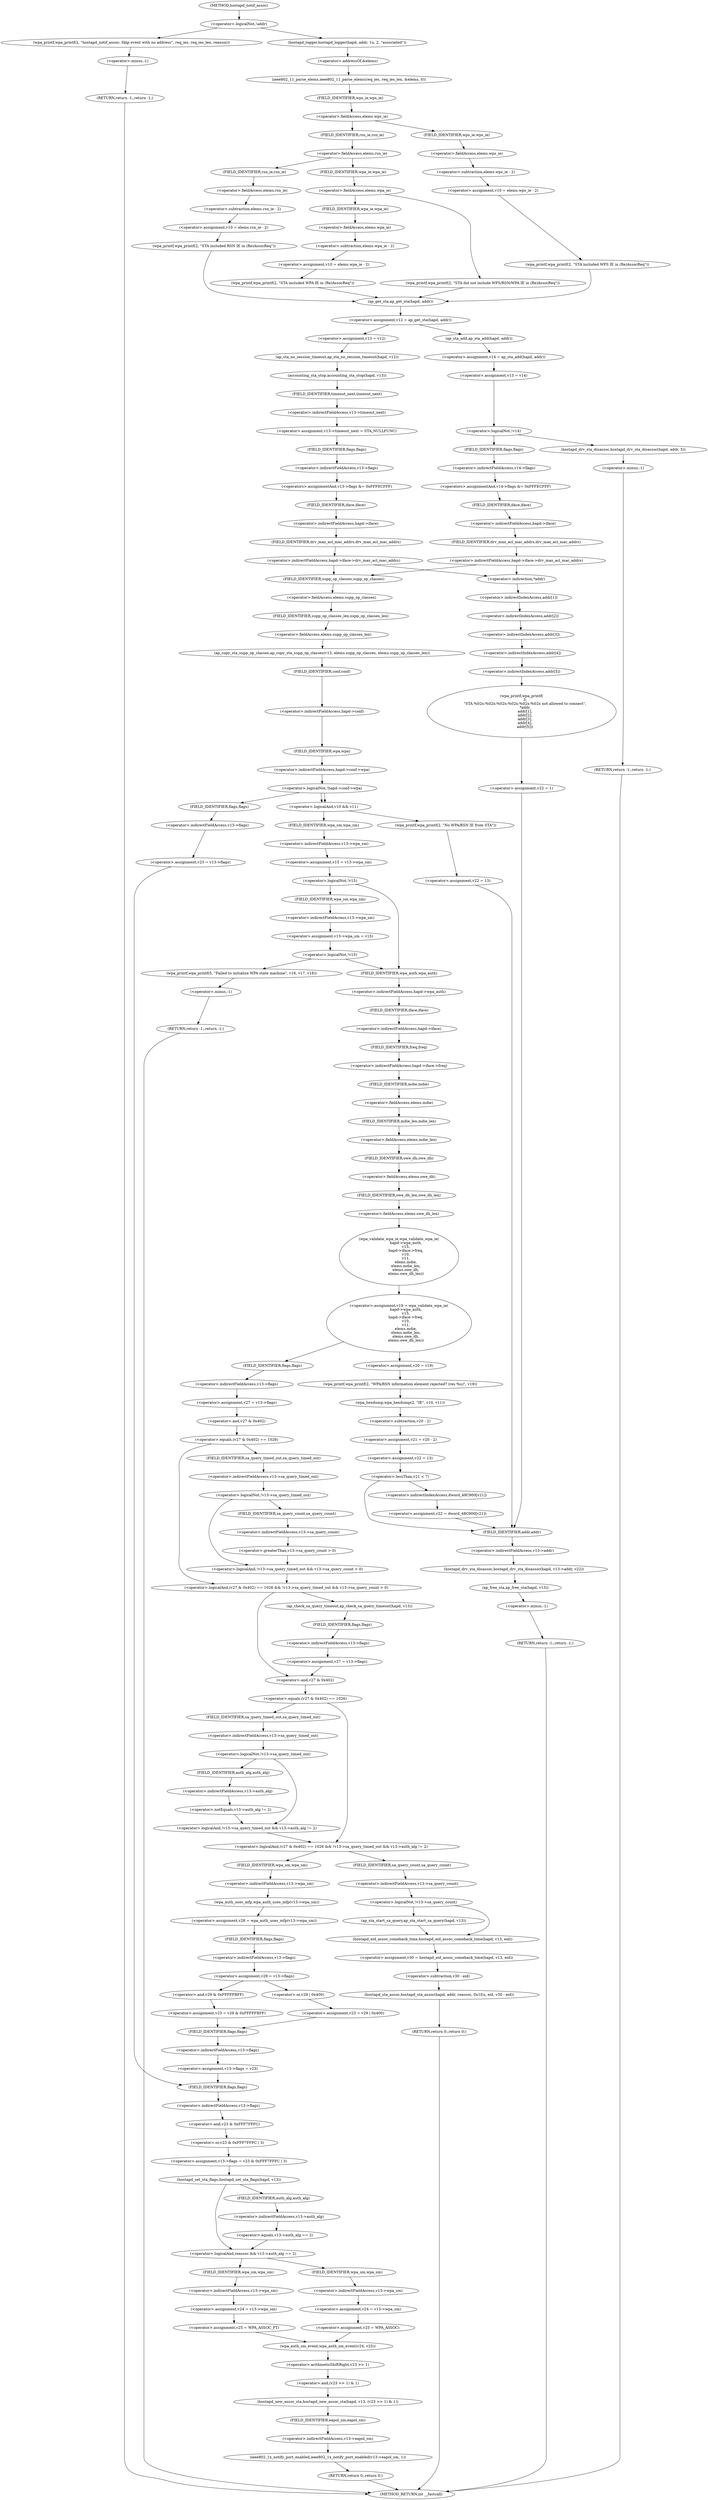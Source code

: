 digraph hostapd_notif_assoc {  
"1000153" [label = "(<operator>.logicalNot,!addr)" ]
"1000156" [label = "(wpa_printf,wpa_printf(2, \"hostapd_notif_assoc: Skip event with no address\", req_ies, req_ies_len, reassoc))" ]
"1000162" [label = "(RETURN,return -1;,return -1;)" ]
"1000163" [label = "(<operator>.minus,-1)" ]
"1000165" [label = "(hostapd_logger,hostapd_logger(hapd, addr, 1u, 2, \"associated\"))" ]
"1000171" [label = "(ieee802_11_parse_elems,ieee802_11_parse_elems(req_ies, req_ies_len, &elems, 0))" ]
"1000174" [label = "(<operator>.addressOf,&elems)" ]
"1000178" [label = "(<operator>.fieldAccess,elems.wps_ie)" ]
"1000180" [label = "(FIELD_IDENTIFIER,wps_ie,wps_ie)" ]
"1000182" [label = "(<operator>.assignment,v10 = elems.wps_ie - 2)" ]
"1000184" [label = "(<operator>.subtraction,elems.wps_ie - 2)" ]
"1000185" [label = "(<operator>.fieldAccess,elems.wps_ie)" ]
"1000187" [label = "(FIELD_IDENTIFIER,wps_ie,wps_ie)" ]
"1000190" [label = "(wpa_printf,wpa_printf(2, \"STA included WPS IE in (Re)AssocReq\"))" ]
"1000195" [label = "(<operator>.fieldAccess,elems.rsn_ie)" ]
"1000197" [label = "(FIELD_IDENTIFIER,rsn_ie,rsn_ie)" ]
"1000199" [label = "(<operator>.assignment,v10 = elems.rsn_ie - 2)" ]
"1000201" [label = "(<operator>.subtraction,elems.rsn_ie - 2)" ]
"1000202" [label = "(<operator>.fieldAccess,elems.rsn_ie)" ]
"1000204" [label = "(FIELD_IDENTIFIER,rsn_ie,rsn_ie)" ]
"1000207" [label = "(wpa_printf,wpa_printf(2, \"STA included RSN IE in (Re)AssocReq\"))" ]
"1000212" [label = "(<operator>.fieldAccess,elems.wpa_ie)" ]
"1000214" [label = "(FIELD_IDENTIFIER,wpa_ie,wpa_ie)" ]
"1000216" [label = "(<operator>.assignment,v10 = elems.wpa_ie - 2)" ]
"1000218" [label = "(<operator>.subtraction,elems.wpa_ie - 2)" ]
"1000219" [label = "(<operator>.fieldAccess,elems.wpa_ie)" ]
"1000221" [label = "(FIELD_IDENTIFIER,wpa_ie,wpa_ie)" ]
"1000224" [label = "(wpa_printf,wpa_printf(2, \"STA included WPA IE in (Re)AssocReq\"))" ]
"1000230" [label = "(wpa_printf,wpa_printf(2, \"STA did not include WPS/RSN/WPA IE in (Re)AssocReq\"))" ]
"1000234" [label = "(<operator>.assignment,v12 = ap_get_sta(hapd, addr))" ]
"1000236" [label = "(ap_get_sta,ap_get_sta(hapd, addr))" ]
"1000242" [label = "(<operator>.assignment,v13 = v12)" ]
"1000245" [label = "(ap_sta_no_session_timeout,ap_sta_no_session_timeout(hapd, v12))" ]
"1000248" [label = "(accounting_sta_stop,accounting_sta_stop(hapd, v13))" ]
"1000251" [label = "(<operator>.assignment,v13->timeout_next = STA_NULLFUNC)" ]
"1000252" [label = "(<operator>.indirectFieldAccess,v13->timeout_next)" ]
"1000254" [label = "(FIELD_IDENTIFIER,timeout_next,timeout_next)" ]
"1000256" [label = "(<operators>.assignmentAnd,v13->flags &= 0xFFFECFFF)" ]
"1000257" [label = "(<operator>.indirectFieldAccess,v13->flags)" ]
"1000259" [label = "(FIELD_IDENTIFIER,flags,flags)" ]
"1000262" [label = "(<operator>.indirectFieldAccess,hapd->iface->drv_max_acl_mac_addrs)" ]
"1000263" [label = "(<operator>.indirectFieldAccess,hapd->iface)" ]
"1000265" [label = "(FIELD_IDENTIFIER,iface,iface)" ]
"1000266" [label = "(FIELD_IDENTIFIER,drv_max_acl_mac_addrs,drv_max_acl_mac_addrs)" ]
"1000270" [label = "(<operator>.assignment,v14 = ap_sta_add(hapd, addr))" ]
"1000272" [label = "(ap_sta_add,ap_sta_add(hapd, addr))" ]
"1000275" [label = "(<operator>.assignment,v13 = v14)" ]
"1000279" [label = "(<operator>.logicalNot,!v14)" ]
"1000282" [label = "(hostapd_drv_sta_disassoc,hostapd_drv_sta_disassoc(hapd, addr, 5))" ]
"1000286" [label = "(RETURN,return -1;,return -1;)" ]
"1000287" [label = "(<operator>.minus,-1)" ]
"1000289" [label = "(<operators>.assignmentAnd,v14->flags &= 0xFFFECFFF)" ]
"1000290" [label = "(<operator>.indirectFieldAccess,v14->flags)" ]
"1000292" [label = "(FIELD_IDENTIFIER,flags,flags)" ]
"1000295" [label = "(<operator>.indirectFieldAccess,hapd->iface->drv_max_acl_mac_addrs)" ]
"1000296" [label = "(<operator>.indirectFieldAccess,hapd->iface)" ]
"1000298" [label = "(FIELD_IDENTIFIER,iface,iface)" ]
"1000299" [label = "(FIELD_IDENTIFIER,drv_max_acl_mac_addrs,drv_max_acl_mac_addrs)" ]
"1000302" [label = "(wpa_printf,wpa_printf(\n      3,\n      \"STA %02x:%02x:%02x:%02x:%02x:%02x not allowed to connect\",\n      *addr,\n      addr[1],\n      addr[2],\n      addr[3],\n      addr[4],\n      addr[5]))" ]
"1000305" [label = "(<operator>.indirection,*addr)" ]
"1000307" [label = "(<operator>.indirectIndexAccess,addr[1])" ]
"1000310" [label = "(<operator>.indirectIndexAccess,addr[2])" ]
"1000313" [label = "(<operator>.indirectIndexAccess,addr[3])" ]
"1000316" [label = "(<operator>.indirectIndexAccess,addr[4])" ]
"1000319" [label = "(<operator>.indirectIndexAccess,addr[5])" ]
"1000322" [label = "(<operator>.assignment,v22 = 1)" ]
"1000327" [label = "(ap_copy_sta_supp_op_classes,ap_copy_sta_supp_op_classes(v13, elems.supp_op_classes, elems.supp_op_classes_len))" ]
"1000329" [label = "(<operator>.fieldAccess,elems.supp_op_classes)" ]
"1000331" [label = "(FIELD_IDENTIFIER,supp_op_classes,supp_op_classes)" ]
"1000332" [label = "(<operator>.fieldAccess,elems.supp_op_classes_len)" ]
"1000334" [label = "(FIELD_IDENTIFIER,supp_op_classes_len,supp_op_classes_len)" ]
"1000336" [label = "(<operator>.logicalNot,!hapd->conf->wpa)" ]
"1000337" [label = "(<operator>.indirectFieldAccess,hapd->conf->wpa)" ]
"1000338" [label = "(<operator>.indirectFieldAccess,hapd->conf)" ]
"1000340" [label = "(FIELD_IDENTIFIER,conf,conf)" ]
"1000341" [label = "(FIELD_IDENTIFIER,wpa,wpa)" ]
"1000343" [label = "(<operator>.assignment,v23 = v13->flags)" ]
"1000345" [label = "(<operator>.indirectFieldAccess,v13->flags)" ]
"1000347" [label = "(FIELD_IDENTIFIER,flags,flags)" ]
"1000350" [label = "(<operator>.logicalAnd,v10 && v11)" ]
"1000354" [label = "(<operator>.assignment,v15 = v13->wpa_sm)" ]
"1000356" [label = "(<operator>.indirectFieldAccess,v13->wpa_sm)" ]
"1000358" [label = "(FIELD_IDENTIFIER,wpa_sm,wpa_sm)" ]
"1000360" [label = "(<operator>.logicalNot,!v15)" ]
"1000363" [label = "(<operator>.assignment,v13->wpa_sm = v15)" ]
"1000364" [label = "(<operator>.indirectFieldAccess,v13->wpa_sm)" ]
"1000366" [label = "(FIELD_IDENTIFIER,wpa_sm,wpa_sm)" ]
"1000369" [label = "(<operator>.logicalNot,!v15)" ]
"1000372" [label = "(wpa_printf,wpa_printf(5, \"Failed to initialize WPA state machine\", v16, v17, v18))" ]
"1000378" [label = "(RETURN,return -1;,return -1;)" ]
"1000379" [label = "(<operator>.minus,-1)" ]
"1000381" [label = "(<operator>.assignment,v19 = wpa_validate_wpa_ie(\n            hapd->wpa_auth,\n            v15,\n            hapd->iface->freq,\n            v10,\n            v11,\n            elems.mdie,\n            elems.mdie_len,\n            elems.owe_dh,\n            elems.owe_dh_len))" ]
"1000383" [label = "(wpa_validate_wpa_ie,wpa_validate_wpa_ie(\n            hapd->wpa_auth,\n            v15,\n            hapd->iface->freq,\n            v10,\n            v11,\n            elems.mdie,\n            elems.mdie_len,\n            elems.owe_dh,\n            elems.owe_dh_len))" ]
"1000384" [label = "(<operator>.indirectFieldAccess,hapd->wpa_auth)" ]
"1000386" [label = "(FIELD_IDENTIFIER,wpa_auth,wpa_auth)" ]
"1000388" [label = "(<operator>.indirectFieldAccess,hapd->iface->freq)" ]
"1000389" [label = "(<operator>.indirectFieldAccess,hapd->iface)" ]
"1000391" [label = "(FIELD_IDENTIFIER,iface,iface)" ]
"1000392" [label = "(FIELD_IDENTIFIER,freq,freq)" ]
"1000395" [label = "(<operator>.fieldAccess,elems.mdie)" ]
"1000397" [label = "(FIELD_IDENTIFIER,mdie,mdie)" ]
"1000398" [label = "(<operator>.fieldAccess,elems.mdie_len)" ]
"1000400" [label = "(FIELD_IDENTIFIER,mdie_len,mdie_len)" ]
"1000401" [label = "(<operator>.fieldAccess,elems.owe_dh)" ]
"1000403" [label = "(FIELD_IDENTIFIER,owe_dh,owe_dh)" ]
"1000404" [label = "(<operator>.fieldAccess,elems.owe_dh_len)" ]
"1000406" [label = "(FIELD_IDENTIFIER,owe_dh_len,owe_dh_len)" ]
"1000410" [label = "(<operator>.assignment,v20 = v19)" ]
"1000413" [label = "(wpa_printf,wpa_printf(2, \"WPA/RSN information element rejected? (res %u)\", v19))" ]
"1000417" [label = "(wpa_hexdump,wpa_hexdump(2, \"IE\", v10, v11))" ]
"1000422" [label = "(<operator>.assignment,v21 = v20 - 2)" ]
"1000424" [label = "(<operator>.subtraction,v20 - 2)" ]
"1000427" [label = "(<operator>.assignment,v22 = 13)" ]
"1000431" [label = "(<operator>.lessThan,v21 < 7)" ]
"1000434" [label = "(<operator>.assignment,v22 = dword_48C900[v21])" ]
"1000436" [label = "(<operator>.indirectIndexAccess,dword_48C900[v21])" ]
"1000440" [label = "(<operator>.assignment,v27 = v13->flags)" ]
"1000442" [label = "(<operator>.indirectFieldAccess,v13->flags)" ]
"1000444" [label = "(FIELD_IDENTIFIER,flags,flags)" ]
"1000446" [label = "(<operator>.logicalAnd,(v27 & 0x402) == 1026 && !v13->sa_query_timed_out && v13->sa_query_count > 0)" ]
"1000447" [label = "(<operator>.equals,(v27 & 0x402) == 1026)" ]
"1000448" [label = "(<operator>.and,v27 & 0x402)" ]
"1000452" [label = "(<operator>.logicalAnd,!v13->sa_query_timed_out && v13->sa_query_count > 0)" ]
"1000453" [label = "(<operator>.logicalNot,!v13->sa_query_timed_out)" ]
"1000454" [label = "(<operator>.indirectFieldAccess,v13->sa_query_timed_out)" ]
"1000456" [label = "(FIELD_IDENTIFIER,sa_query_timed_out,sa_query_timed_out)" ]
"1000457" [label = "(<operator>.greaterThan,v13->sa_query_count > 0)" ]
"1000458" [label = "(<operator>.indirectFieldAccess,v13->sa_query_count)" ]
"1000460" [label = "(FIELD_IDENTIFIER,sa_query_count,sa_query_count)" ]
"1000463" [label = "(ap_check_sa_query_timeout,ap_check_sa_query_timeout(hapd, v13))" ]
"1000466" [label = "(<operator>.assignment,v27 = v13->flags)" ]
"1000468" [label = "(<operator>.indirectFieldAccess,v13->flags)" ]
"1000470" [label = "(FIELD_IDENTIFIER,flags,flags)" ]
"1000472" [label = "(<operator>.logicalAnd,(v27 & 0x402) == 1026 && !v13->sa_query_timed_out && v13->auth_alg != 2)" ]
"1000473" [label = "(<operator>.equals,(v27 & 0x402) == 1026)" ]
"1000474" [label = "(<operator>.and,v27 & 0x402)" ]
"1000478" [label = "(<operator>.logicalAnd,!v13->sa_query_timed_out && v13->auth_alg != 2)" ]
"1000479" [label = "(<operator>.logicalNot,!v13->sa_query_timed_out)" ]
"1000480" [label = "(<operator>.indirectFieldAccess,v13->sa_query_timed_out)" ]
"1000482" [label = "(FIELD_IDENTIFIER,sa_query_timed_out,sa_query_timed_out)" ]
"1000483" [label = "(<operator>.notEquals,v13->auth_alg != 2)" ]
"1000484" [label = "(<operator>.indirectFieldAccess,v13->auth_alg)" ]
"1000486" [label = "(FIELD_IDENTIFIER,auth_alg,auth_alg)" ]
"1000490" [label = "(<operator>.logicalNot,!v13->sa_query_count)" ]
"1000491" [label = "(<operator>.indirectFieldAccess,v13->sa_query_count)" ]
"1000493" [label = "(FIELD_IDENTIFIER,sa_query_count,sa_query_count)" ]
"1000494" [label = "(ap_sta_start_sa_query,ap_sta_start_sa_query(hapd, v13))" ]
"1000497" [label = "(<operator>.assignment,v30 = hostapd_eid_assoc_comeback_time(hapd, v13, eid))" ]
"1000499" [label = "(hostapd_eid_assoc_comeback_time,hostapd_eid_assoc_comeback_time(hapd, v13, eid))" ]
"1000503" [label = "(hostapd_sta_assoc,hostapd_sta_assoc(hapd, addr, reassoc, 0x1Eu, eid, v30 - eid))" ]
"1000509" [label = "(<operator>.subtraction,v30 - eid)" ]
"1000512" [label = "(RETURN,return 0;,return 0;)" ]
"1000514" [label = "(<operator>.assignment,v28 = wpa_auth_uses_mfp(v13->wpa_sm))" ]
"1000516" [label = "(wpa_auth_uses_mfp,wpa_auth_uses_mfp(v13->wpa_sm))" ]
"1000517" [label = "(<operator>.indirectFieldAccess,v13->wpa_sm)" ]
"1000519" [label = "(FIELD_IDENTIFIER,wpa_sm,wpa_sm)" ]
"1000520" [label = "(<operator>.assignment,v29 = v13->flags)" ]
"1000522" [label = "(<operator>.indirectFieldAccess,v13->flags)" ]
"1000524" [label = "(FIELD_IDENTIFIER,flags,flags)" ]
"1000527" [label = "(<operator>.assignment,v23 = v29 | 0x400)" ]
"1000529" [label = "(<operator>.or,v29 | 0x400)" ]
"1000533" [label = "(<operator>.assignment,v23 = v29 & 0xFFFFFBFF)" ]
"1000535" [label = "(<operator>.and,v29 & 0xFFFFFBFF)" ]
"1000538" [label = "(<operator>.assignment,v13->flags = v23)" ]
"1000539" [label = "(<operator>.indirectFieldAccess,v13->flags)" ]
"1000541" [label = "(FIELD_IDENTIFIER,flags,flags)" ]
"1000544" [label = "(<operator>.assignment,v13->flags = v23 & 0xFFF7FFFC | 3)" ]
"1000545" [label = "(<operator>.indirectFieldAccess,v13->flags)" ]
"1000547" [label = "(FIELD_IDENTIFIER,flags,flags)" ]
"1000548" [label = "(<operator>.or,v23 & 0xFFF7FFFC | 3)" ]
"1000549" [label = "(<operator>.and,v23 & 0xFFF7FFFC)" ]
"1000553" [label = "(hostapd_set_sta_flags,hostapd_set_sta_flags(hapd, v13))" ]
"1000557" [label = "(<operator>.logicalAnd,reassoc && v13->auth_alg == 2)" ]
"1000559" [label = "(<operator>.equals,v13->auth_alg == 2)" ]
"1000560" [label = "(<operator>.indirectFieldAccess,v13->auth_alg)" ]
"1000562" [label = "(FIELD_IDENTIFIER,auth_alg,auth_alg)" ]
"1000565" [label = "(<operator>.assignment,v24 = v13->wpa_sm)" ]
"1000567" [label = "(<operator>.indirectFieldAccess,v13->wpa_sm)" ]
"1000569" [label = "(FIELD_IDENTIFIER,wpa_sm,wpa_sm)" ]
"1000570" [label = "(<operator>.assignment,v25 = WPA_ASSOC_FT)" ]
"1000575" [label = "(<operator>.assignment,v24 = v13->wpa_sm)" ]
"1000577" [label = "(<operator>.indirectFieldAccess,v13->wpa_sm)" ]
"1000579" [label = "(FIELD_IDENTIFIER,wpa_sm,wpa_sm)" ]
"1000580" [label = "(<operator>.assignment,v25 = WPA_ASSOC)" ]
"1000583" [label = "(wpa_auth_sm_event,wpa_auth_sm_event(v24, v25))" ]
"1000586" [label = "(hostapd_new_assoc_sta,hostapd_new_assoc_sta(hapd, v13, (v23 >> 1) & 1))" ]
"1000589" [label = "(<operator>.and,(v23 >> 1) & 1)" ]
"1000590" [label = "(<operator>.arithmeticShiftRight,v23 >> 1)" ]
"1000594" [label = "(ieee802_1x_notify_port_enabled,ieee802_1x_notify_port_enabled(v13->eapol_sm, 1))" ]
"1000595" [label = "(<operator>.indirectFieldAccess,v13->eapol_sm)" ]
"1000597" [label = "(FIELD_IDENTIFIER,eapol_sm,eapol_sm)" ]
"1000599" [label = "(RETURN,return 0;,return 0;)" ]
"1000601" [label = "(wpa_printf,wpa_printf(2, \"No WPA/RSN IE from STA\"))" ]
"1000604" [label = "(<operator>.assignment,v22 = 13)" ]
"1000608" [label = "(hostapd_drv_sta_disassoc,hostapd_drv_sta_disassoc(hapd, v13->addr, v22))" ]
"1000610" [label = "(<operator>.indirectFieldAccess,v13->addr)" ]
"1000612" [label = "(FIELD_IDENTIFIER,addr,addr)" ]
"1000614" [label = "(ap_free_sta,ap_free_sta(hapd, v13))" ]
"1000617" [label = "(RETURN,return -1;,return -1;)" ]
"1000618" [label = "(<operator>.minus,-1)" ]
"1000123" [label = "(METHOD,hostapd_notif_assoc)" ]
"1000620" [label = "(METHOD_RETURN,int __fastcall)" ]
  "1000153" -> "1000156" 
  "1000153" -> "1000165" 
  "1000156" -> "1000163" 
  "1000162" -> "1000620" 
  "1000163" -> "1000162" 
  "1000165" -> "1000174" 
  "1000171" -> "1000180" 
  "1000174" -> "1000171" 
  "1000178" -> "1000187" 
  "1000178" -> "1000197" 
  "1000180" -> "1000178" 
  "1000182" -> "1000190" 
  "1000184" -> "1000182" 
  "1000185" -> "1000184" 
  "1000187" -> "1000185" 
  "1000190" -> "1000236" 
  "1000195" -> "1000204" 
  "1000195" -> "1000214" 
  "1000197" -> "1000195" 
  "1000199" -> "1000207" 
  "1000201" -> "1000199" 
  "1000202" -> "1000201" 
  "1000204" -> "1000202" 
  "1000207" -> "1000236" 
  "1000212" -> "1000221" 
  "1000212" -> "1000230" 
  "1000214" -> "1000212" 
  "1000216" -> "1000224" 
  "1000218" -> "1000216" 
  "1000219" -> "1000218" 
  "1000221" -> "1000219" 
  "1000224" -> "1000236" 
  "1000230" -> "1000236" 
  "1000234" -> "1000242" 
  "1000234" -> "1000272" 
  "1000236" -> "1000234" 
  "1000242" -> "1000245" 
  "1000245" -> "1000248" 
  "1000248" -> "1000254" 
  "1000251" -> "1000259" 
  "1000252" -> "1000251" 
  "1000254" -> "1000252" 
  "1000256" -> "1000265" 
  "1000257" -> "1000256" 
  "1000259" -> "1000257" 
  "1000262" -> "1000331" 
  "1000262" -> "1000305" 
  "1000263" -> "1000266" 
  "1000265" -> "1000263" 
  "1000266" -> "1000262" 
  "1000270" -> "1000275" 
  "1000272" -> "1000270" 
  "1000275" -> "1000279" 
  "1000279" -> "1000282" 
  "1000279" -> "1000292" 
  "1000282" -> "1000287" 
  "1000286" -> "1000620" 
  "1000287" -> "1000286" 
  "1000289" -> "1000298" 
  "1000290" -> "1000289" 
  "1000292" -> "1000290" 
  "1000295" -> "1000331" 
  "1000295" -> "1000305" 
  "1000296" -> "1000299" 
  "1000298" -> "1000296" 
  "1000299" -> "1000295" 
  "1000302" -> "1000322" 
  "1000305" -> "1000307" 
  "1000307" -> "1000310" 
  "1000310" -> "1000313" 
  "1000313" -> "1000316" 
  "1000316" -> "1000319" 
  "1000319" -> "1000302" 
  "1000322" -> "1000612" 
  "1000327" -> "1000340" 
  "1000329" -> "1000334" 
  "1000331" -> "1000329" 
  "1000332" -> "1000327" 
  "1000334" -> "1000332" 
  "1000336" -> "1000347" 
  "1000336" -> "1000350" 
  "1000336" -> "1000350" 
  "1000337" -> "1000336" 
  "1000338" -> "1000341" 
  "1000340" -> "1000338" 
  "1000341" -> "1000337" 
  "1000343" -> "1000547" 
  "1000345" -> "1000343" 
  "1000347" -> "1000345" 
  "1000350" -> "1000358" 
  "1000350" -> "1000601" 
  "1000354" -> "1000360" 
  "1000356" -> "1000354" 
  "1000358" -> "1000356" 
  "1000360" -> "1000366" 
  "1000360" -> "1000386" 
  "1000363" -> "1000369" 
  "1000364" -> "1000363" 
  "1000366" -> "1000364" 
  "1000369" -> "1000372" 
  "1000369" -> "1000386" 
  "1000372" -> "1000379" 
  "1000378" -> "1000620" 
  "1000379" -> "1000378" 
  "1000381" -> "1000410" 
  "1000381" -> "1000444" 
  "1000383" -> "1000381" 
  "1000384" -> "1000391" 
  "1000386" -> "1000384" 
  "1000388" -> "1000397" 
  "1000389" -> "1000392" 
  "1000391" -> "1000389" 
  "1000392" -> "1000388" 
  "1000395" -> "1000400" 
  "1000397" -> "1000395" 
  "1000398" -> "1000403" 
  "1000400" -> "1000398" 
  "1000401" -> "1000406" 
  "1000403" -> "1000401" 
  "1000404" -> "1000383" 
  "1000406" -> "1000404" 
  "1000410" -> "1000413" 
  "1000413" -> "1000417" 
  "1000417" -> "1000424" 
  "1000422" -> "1000427" 
  "1000424" -> "1000422" 
  "1000427" -> "1000431" 
  "1000431" -> "1000436" 
  "1000431" -> "1000612" 
  "1000434" -> "1000612" 
  "1000436" -> "1000434" 
  "1000440" -> "1000448" 
  "1000442" -> "1000440" 
  "1000444" -> "1000442" 
  "1000446" -> "1000463" 
  "1000446" -> "1000474" 
  "1000447" -> "1000446" 
  "1000447" -> "1000456" 
  "1000448" -> "1000447" 
  "1000452" -> "1000446" 
  "1000453" -> "1000452" 
  "1000453" -> "1000460" 
  "1000454" -> "1000453" 
  "1000456" -> "1000454" 
  "1000457" -> "1000452" 
  "1000458" -> "1000457" 
  "1000460" -> "1000458" 
  "1000463" -> "1000470" 
  "1000466" -> "1000474" 
  "1000468" -> "1000466" 
  "1000470" -> "1000468" 
  "1000472" -> "1000493" 
  "1000472" -> "1000519" 
  "1000473" -> "1000472" 
  "1000473" -> "1000482" 
  "1000474" -> "1000473" 
  "1000478" -> "1000472" 
  "1000479" -> "1000478" 
  "1000479" -> "1000486" 
  "1000480" -> "1000479" 
  "1000482" -> "1000480" 
  "1000483" -> "1000478" 
  "1000484" -> "1000483" 
  "1000486" -> "1000484" 
  "1000490" -> "1000494" 
  "1000490" -> "1000499" 
  "1000491" -> "1000490" 
  "1000493" -> "1000491" 
  "1000494" -> "1000499" 
  "1000497" -> "1000509" 
  "1000499" -> "1000497" 
  "1000503" -> "1000512" 
  "1000509" -> "1000503" 
  "1000512" -> "1000620" 
  "1000514" -> "1000524" 
  "1000516" -> "1000514" 
  "1000517" -> "1000516" 
  "1000519" -> "1000517" 
  "1000520" -> "1000529" 
  "1000520" -> "1000535" 
  "1000522" -> "1000520" 
  "1000524" -> "1000522" 
  "1000527" -> "1000541" 
  "1000529" -> "1000527" 
  "1000533" -> "1000541" 
  "1000535" -> "1000533" 
  "1000538" -> "1000547" 
  "1000539" -> "1000538" 
  "1000541" -> "1000539" 
  "1000544" -> "1000553" 
  "1000545" -> "1000549" 
  "1000547" -> "1000545" 
  "1000548" -> "1000544" 
  "1000549" -> "1000548" 
  "1000553" -> "1000557" 
  "1000553" -> "1000562" 
  "1000557" -> "1000569" 
  "1000557" -> "1000579" 
  "1000559" -> "1000557" 
  "1000560" -> "1000559" 
  "1000562" -> "1000560" 
  "1000565" -> "1000570" 
  "1000567" -> "1000565" 
  "1000569" -> "1000567" 
  "1000570" -> "1000583" 
  "1000575" -> "1000580" 
  "1000577" -> "1000575" 
  "1000579" -> "1000577" 
  "1000580" -> "1000583" 
  "1000583" -> "1000590" 
  "1000586" -> "1000597" 
  "1000589" -> "1000586" 
  "1000590" -> "1000589" 
  "1000594" -> "1000599" 
  "1000595" -> "1000594" 
  "1000597" -> "1000595" 
  "1000599" -> "1000620" 
  "1000601" -> "1000604" 
  "1000604" -> "1000612" 
  "1000608" -> "1000614" 
  "1000610" -> "1000608" 
  "1000612" -> "1000610" 
  "1000614" -> "1000618" 
  "1000617" -> "1000620" 
  "1000618" -> "1000617" 
  "1000123" -> "1000153" 
}
